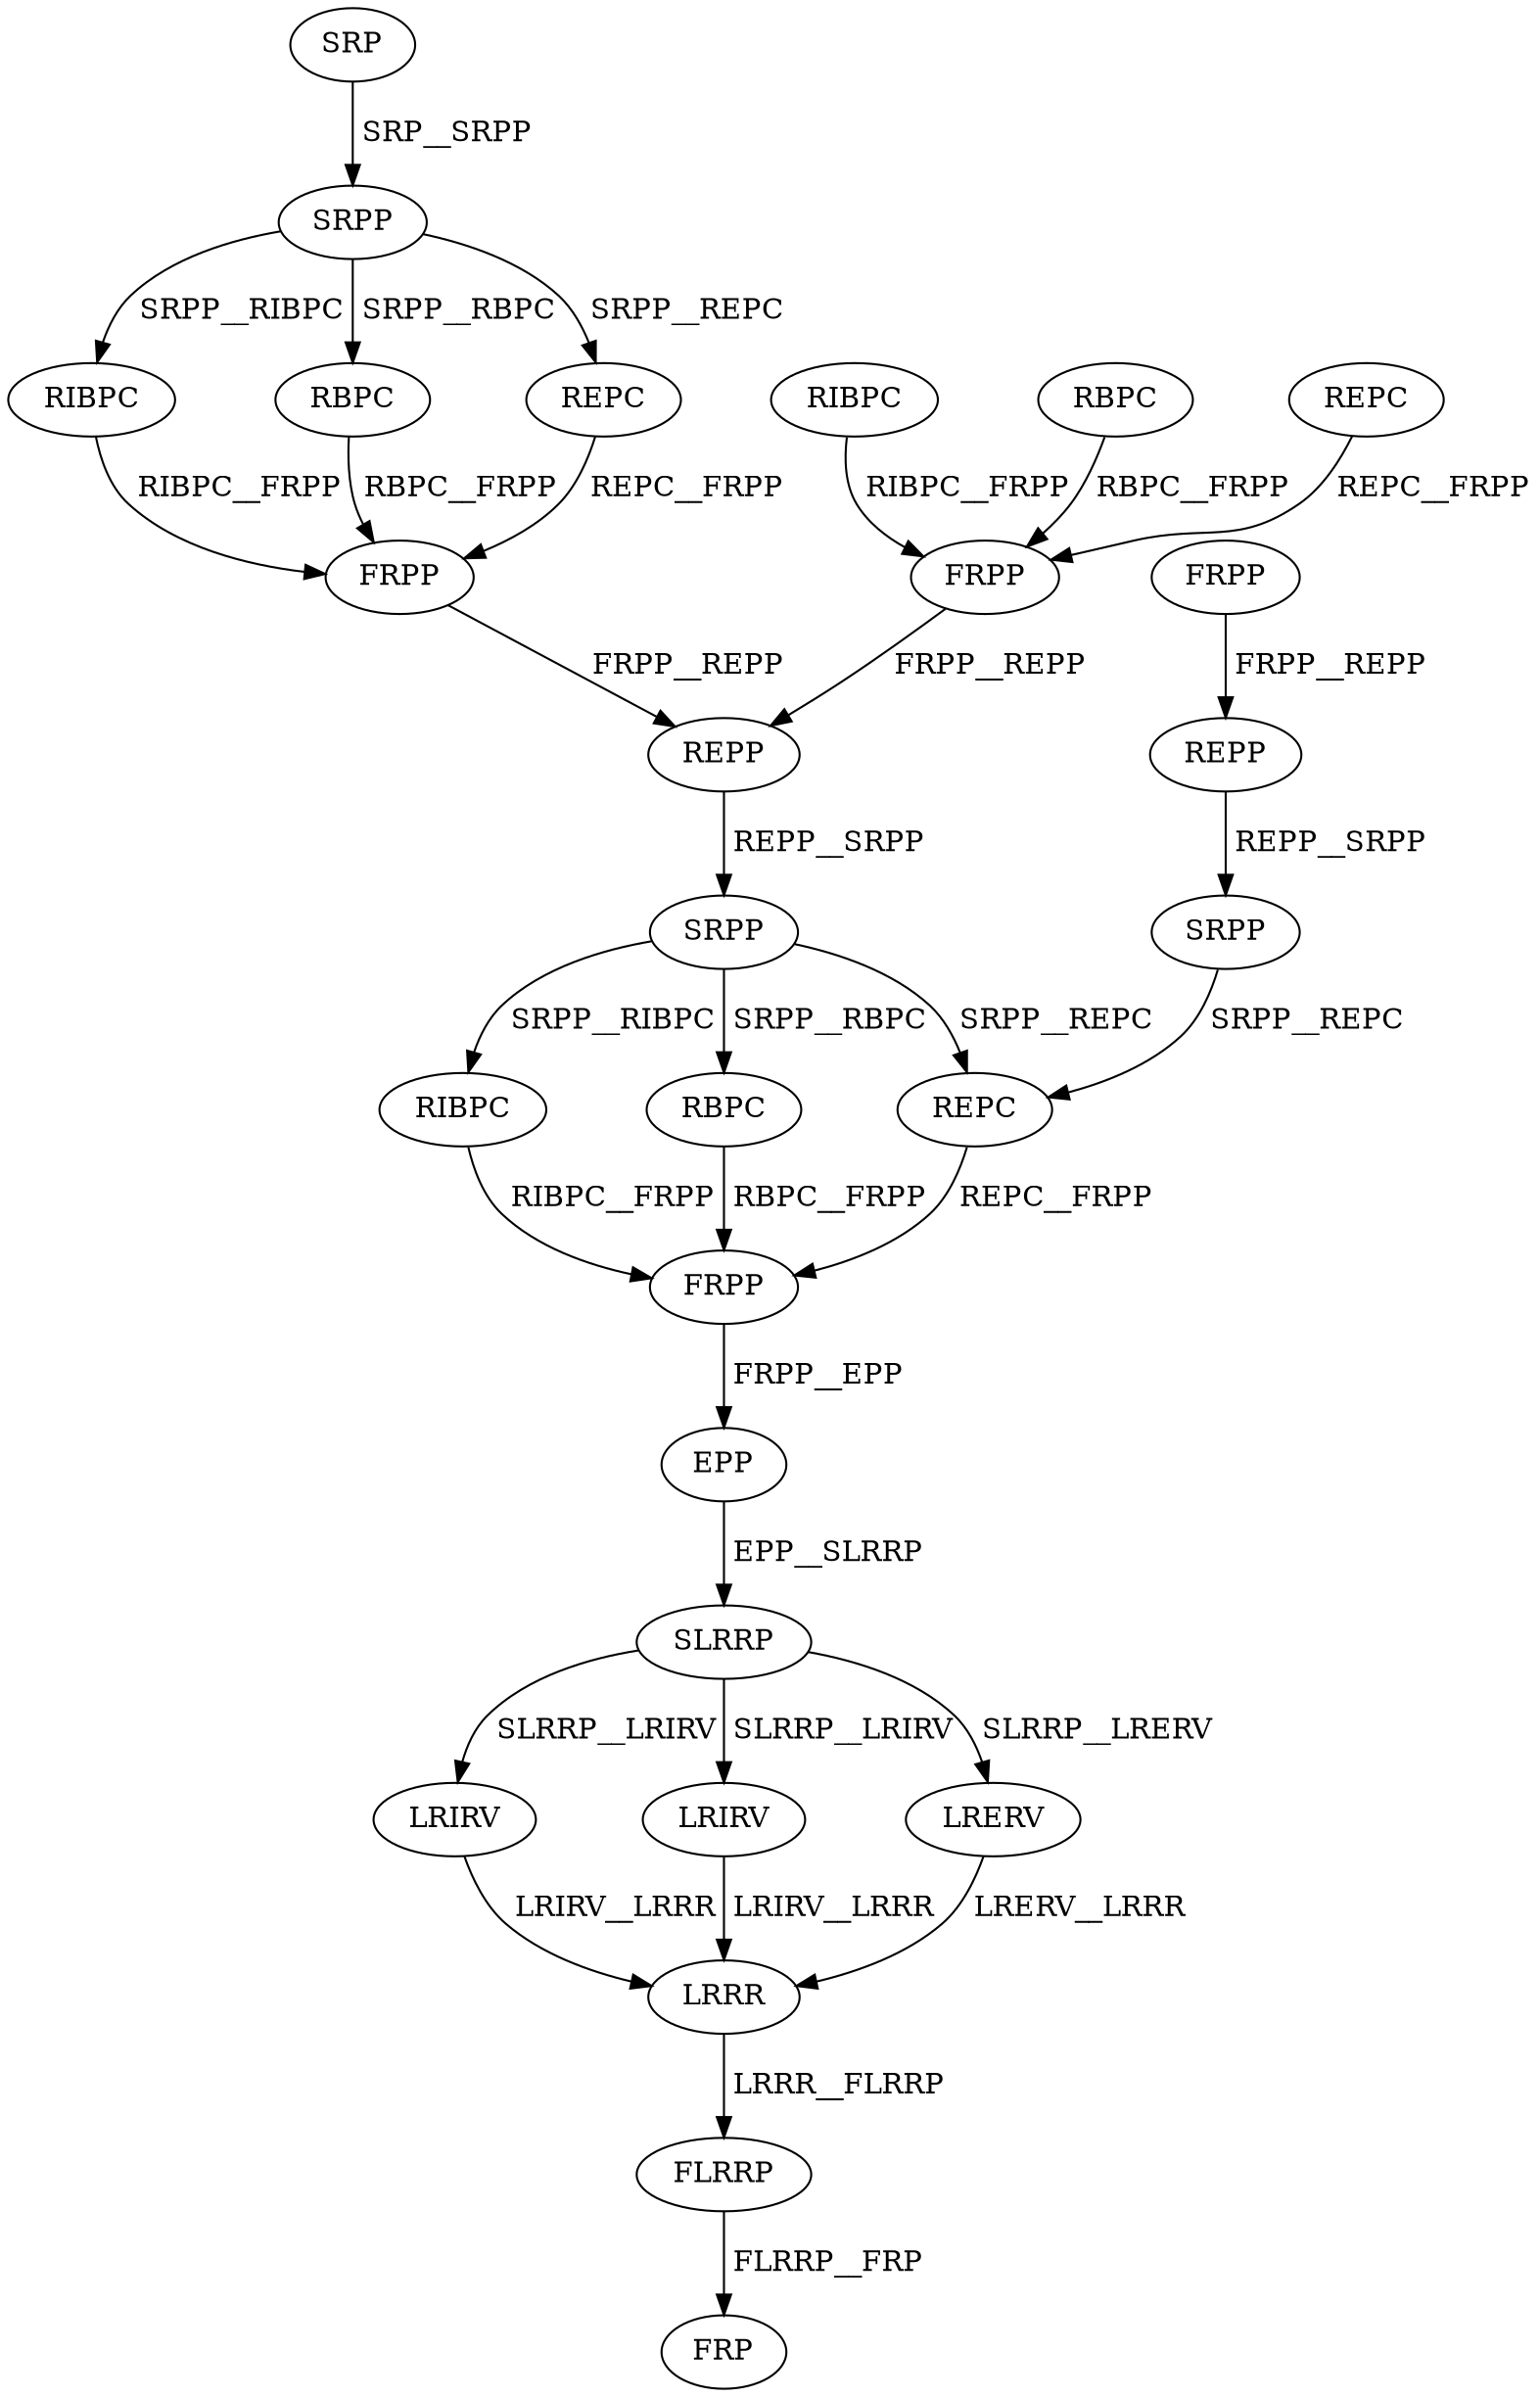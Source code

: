 digraph G { 
1 [label="SRP",color=black,fontcolor=black];
2 [label="FRPP",color=black,fontcolor=black];
3 [label="RIBPC",color=black,fontcolor=black];
4 [label="RBPC",color=black,fontcolor=black];
5 [label="REPC",color=black,fontcolor=black];
6 [label="SRPP",color=black,fontcolor=black];
7 [label="REPP",color=black,fontcolor=black];
8 [label="FRPP",color=black,fontcolor=black];
9 [label="RIBPC",color=black,fontcolor=black];
10 [label="RBPC",color=black,fontcolor=black];
11 [label="REPC",color=black,fontcolor=black];
12 [label="FRPP",color=black,fontcolor=black];
13 [label="SRPP",color=black,fontcolor=black];
14 [label="REPP",color=black,fontcolor=black];
15 [label="SRPP",color=black,fontcolor=black];
16 [label="REPC",color=black,fontcolor=black];
17 [label="RIBPC",color=black,fontcolor=black];
18 [label="RBPC",color=black,fontcolor=black];
19 [label="FRPP",color=black,fontcolor=black];
20 [label="EPP",color=black,fontcolor=black];
21 [label="SLRRP",color=black,fontcolor=black];
22 [label="LRIRV",color=black,fontcolor=black];
23 [label="LRIRV",color=black,fontcolor=black];
24 [label="LRERV",color=black,fontcolor=black];
25 [label="LRRR",color=black,fontcolor=black];
26 [label="FLRRP",color=black,fontcolor=black];
27 [label="FRP",color=black,fontcolor=black];
1->6[label=" SRP__SRPP",color=black,fontcolor=black];
2->7[label=" FRPP__REPP",color=black,fontcolor=black];
3->8[label=" RIBPC__FRPP",color=black,fontcolor=black];
4->8[label=" RBPC__FRPP",color=black,fontcolor=black];
5->8[label=" REPC__FRPP",color=black,fontcolor=black];
6->9[label=" SRPP__RIBPC",color=black,fontcolor=black];
6->10[label=" SRPP__RBPC",color=black,fontcolor=black];
6->11[label=" SRPP__REPC",color=black,fontcolor=black];
7->13[label=" REPP__SRPP",color=black,fontcolor=black];
8->14[label=" FRPP__REPP",color=black,fontcolor=black];
9->12[label=" RIBPC__FRPP",color=black,fontcolor=black];
10->12[label=" RBPC__FRPP",color=black,fontcolor=black];
11->12[label=" REPC__FRPP",color=black,fontcolor=black];
12->14[label=" FRPP__REPP",color=black,fontcolor=black];
13->16[label=" SRPP__REPC",color=black,fontcolor=black];
14->15[label=" REPP__SRPP",color=black,fontcolor=black];
15->16[label=" SRPP__REPC",color=black,fontcolor=black];
15->17[label=" SRPP__RIBPC",color=black,fontcolor=black];
15->18[label=" SRPP__RBPC",color=black,fontcolor=black];
16->19[label=" REPC__FRPP",color=black,fontcolor=black];
17->19[label=" RIBPC__FRPP",color=black,fontcolor=black];
18->19[label=" RBPC__FRPP",color=black,fontcolor=black];
19->20[label=" FRPP__EPP",color=black,fontcolor=black];
20->21[label=" EPP__SLRRP",color=black,fontcolor=black];
21->22[label=" SLRRP__LRIRV",color=black,fontcolor=black];
21->23[label=" SLRRP__LRIRV",color=black,fontcolor=black];
21->24[label=" SLRRP__LRERV",color=black,fontcolor=black];
22->25[label=" LRIRV__LRRR",color=black,fontcolor=black];
23->25[label=" LRIRV__LRRR",color=black,fontcolor=black];
24->25[label=" LRERV__LRRR",color=black,fontcolor=black];
25->26[label=" LRRR__FLRRP",color=black,fontcolor=black];
26->27[label=" FLRRP__FRP",color=black,fontcolor=black];
}
